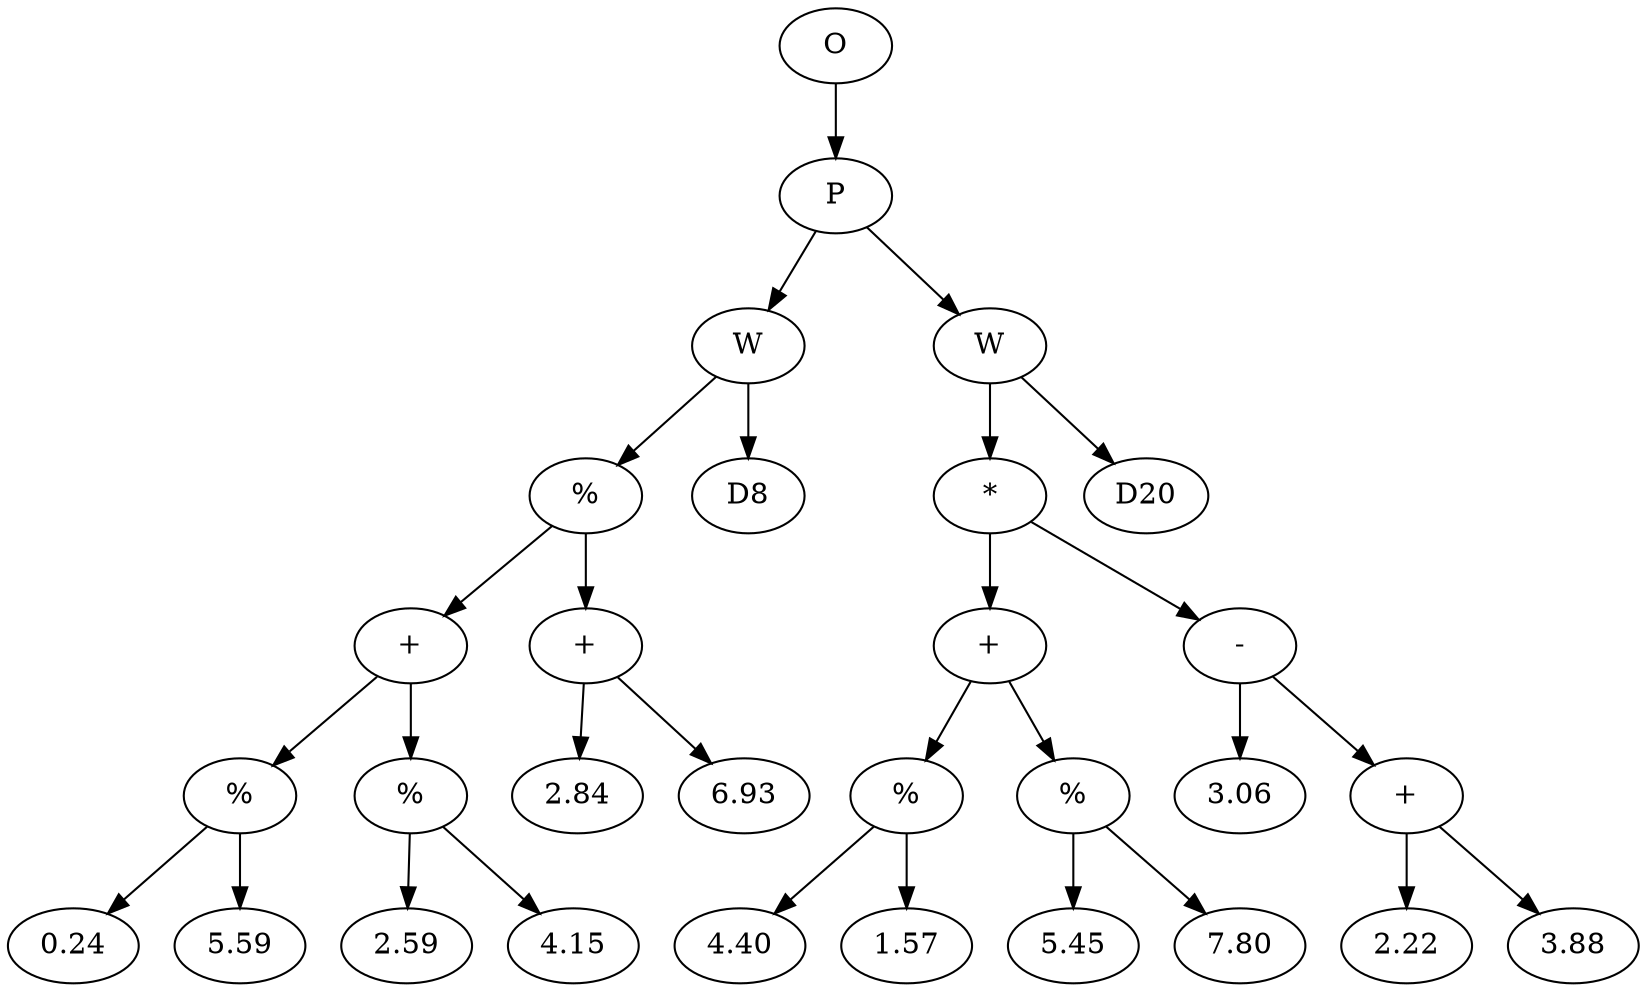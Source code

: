 // Tree
digraph {
	1039431 [label=O]
	1039432 [label=P]
	1039431 -> 1039432
	1039433 [label=W]
	1039432 -> 1039433
	1039434 [label="%"]
	1039433 -> 1039434
	1039435 [label="+"]
	1039434 -> 1039435
	1039436 [label="%"]
	1039435 -> 1039436
	1039437 [label=0.24]
	1039436 -> 1039437
	1039438 [label=5.59]
	1039436 -> 1039438
	1039439 [label="%"]
	1039435 -> 1039439
	1039440 [label=2.59]
	1039439 -> 1039440
	1039441 [label=4.15]
	1039439 -> 1039441
	1039442 [label="+"]
	1039434 -> 1039442
	1039443 [label=2.84]
	1039442 -> 1039443
	1039444 [label=6.93]
	1039442 -> 1039444
	1039445 [label=D8]
	1039433 -> 1039445
	1039446 [label=W]
	1039432 -> 1039446
	1039447 [label="*"]
	1039446 -> 1039447
	1039448 [label="+"]
	1039447 -> 1039448
	1039449 [label="%"]
	1039448 -> 1039449
	1039450 [label=4.40]
	1039449 -> 1039450
	1039451 [label=1.57]
	1039449 -> 1039451
	1039452 [label="%"]
	1039448 -> 1039452
	1039453 [label=5.45]
	1039452 -> 1039453
	1039454 [label=7.80]
	1039452 -> 1039454
	1039455 [label="-"]
	1039447 -> 1039455
	1039456 [label=3.06]
	1039455 -> 1039456
	1039457 [label="+"]
	1039455 -> 1039457
	1039458 [label=2.22]
	1039457 -> 1039458
	1039459 [label=3.88]
	1039457 -> 1039459
	1039460 [label=D20]
	1039446 -> 1039460
}
